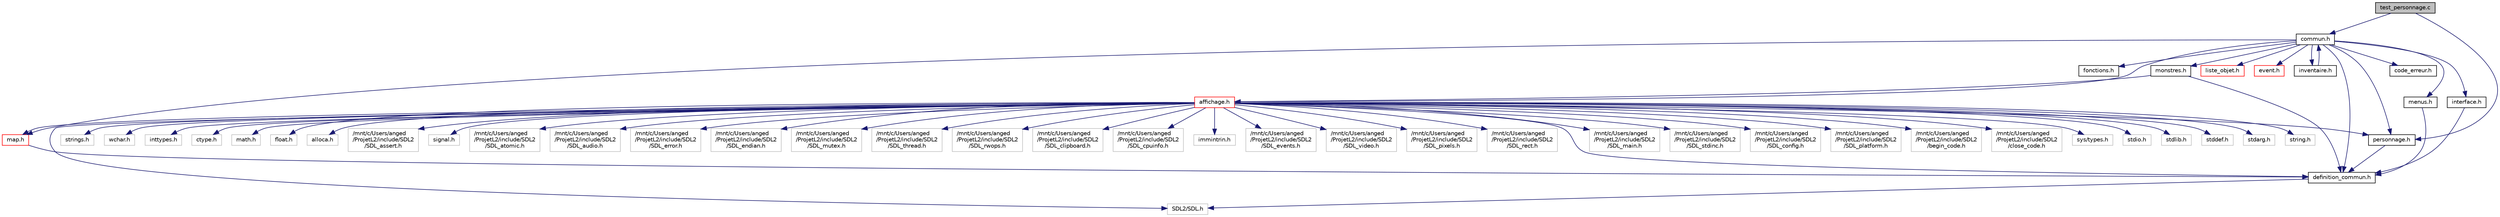 digraph "test_personnage.c"
{
 // LATEX_PDF_SIZE
  edge [fontname="Helvetica",fontsize="10",labelfontname="Helvetica",labelfontsize="10"];
  node [fontname="Helvetica",fontsize="10",shape=record];
  Node1 [label="test_personnage.c",height=0.2,width=0.4,color="black", fillcolor="grey75", style="filled", fontcolor="black",tooltip=" "];
  Node1 -> Node2 [color="midnightblue",fontsize="10",style="solid"];
  Node2 [label="commun.h",height=0.2,width=0.4,color="black", fillcolor="white", style="filled",URL="$d1/d0f/commun_8h.html",tooltip=" "];
  Node2 -> Node3 [color="midnightblue",fontsize="10",style="solid"];
  Node3 [label="code_erreur.h",height=0.2,width=0.4,color="black", fillcolor="white", style="filled",URL="$da/de9/code__erreur_8h.html",tooltip="Fichier contenant les codes d'erreur du programme."];
  Node2 -> Node4 [color="midnightblue",fontsize="10",style="solid"];
  Node4 [label="definition_commun.h",height=0.2,width=0.4,color="black", fillcolor="white", style="filled",URL="$d1/daa/definition__commun_8h.html",tooltip="Contient toutes les définitions communes à tout les fichiers."];
  Node4 -> Node5 [color="midnightblue",fontsize="10",style="solid"];
  Node5 [label="SDL2/SDL.h",height=0.2,width=0.4,color="grey75", fillcolor="white", style="filled",tooltip=" "];
  Node2 -> Node6 [color="midnightblue",fontsize="10",style="solid"];
  Node6 [label="fonctions.h",height=0.2,width=0.4,color="black", fillcolor="white", style="filled",URL="$d4/d78/fonctions_8h.html",tooltip="Fichier qui contient les définitions de toutes les fonctions."];
  Node2 -> Node7 [color="midnightblue",fontsize="10",style="solid"];
  Node7 [label="monstres.h",height=0.2,width=0.4,color="black", fillcolor="white", style="filled",URL="$d0/d1f/monstres_8h.html",tooltip=" "];
  Node7 -> Node4 [color="midnightblue",fontsize="10",style="solid"];
  Node7 -> Node8 [color="midnightblue",fontsize="10",style="solid"];
  Node8 [label="affichage.h",height=0.2,width=0.4,color="red", fillcolor="white", style="filled",URL="$d5/dae/affichage_8h.html",tooltip=" "];
  Node8 -> Node5 [color="midnightblue",fontsize="10",style="solid"];
  Node8 -> Node9 [color="midnightblue",fontsize="10",style="solid"];
  Node9 [label="/mnt/c/Users/anged\l/ProjetL2/include/SDL2\l/SDL_main.h",height=0.2,width=0.4,color="grey75", fillcolor="white", style="filled",tooltip=" "];
  Node8 -> Node10 [color="midnightblue",fontsize="10",style="solid"];
  Node10 [label="/mnt/c/Users/anged\l/ProjetL2/include/SDL2\l/SDL_stdinc.h",height=0.2,width=0.4,color="grey75", fillcolor="white", style="filled",tooltip=" "];
  Node8 -> Node11 [color="midnightblue",fontsize="10",style="solid"];
  Node11 [label="/mnt/c/Users/anged\l/ProjetL2/include/SDL2\l/SDL_config.h",height=0.2,width=0.4,color="grey75", fillcolor="white", style="filled",tooltip=" "];
  Node8 -> Node12 [color="midnightblue",fontsize="10",style="solid"];
  Node12 [label="/mnt/c/Users/anged\l/ProjetL2/include/SDL2\l/SDL_platform.h",height=0.2,width=0.4,color="grey75", fillcolor="white", style="filled",tooltip=" "];
  Node8 -> Node13 [color="midnightblue",fontsize="10",style="solid"];
  Node13 [label="/mnt/c/Users/anged\l/ProjetL2/include/SDL2\l/begin_code.h",height=0.2,width=0.4,color="grey75", fillcolor="white", style="filled",tooltip=" "];
  Node8 -> Node14 [color="midnightblue",fontsize="10",style="solid"];
  Node14 [label="/mnt/c/Users/anged\l/ProjetL2/include/SDL2\l/close_code.h",height=0.2,width=0.4,color="grey75", fillcolor="white", style="filled",tooltip=" "];
  Node8 -> Node15 [color="midnightblue",fontsize="10",style="solid"];
  Node15 [label="sys/types.h",height=0.2,width=0.4,color="grey75", fillcolor="white", style="filled",tooltip=" "];
  Node8 -> Node16 [color="midnightblue",fontsize="10",style="solid"];
  Node16 [label="stdio.h",height=0.2,width=0.4,color="grey75", fillcolor="white", style="filled",tooltip=" "];
  Node8 -> Node17 [color="midnightblue",fontsize="10",style="solid"];
  Node17 [label="stdlib.h",height=0.2,width=0.4,color="grey75", fillcolor="white", style="filled",tooltip=" "];
  Node8 -> Node18 [color="midnightblue",fontsize="10",style="solid"];
  Node18 [label="stddef.h",height=0.2,width=0.4,color="grey75", fillcolor="white", style="filled",tooltip=" "];
  Node8 -> Node19 [color="midnightblue",fontsize="10",style="solid"];
  Node19 [label="stdarg.h",height=0.2,width=0.4,color="grey75", fillcolor="white", style="filled",tooltip=" "];
  Node8 -> Node20 [color="midnightblue",fontsize="10",style="solid"];
  Node20 [label="string.h",height=0.2,width=0.4,color="grey75", fillcolor="white", style="filled",tooltip=" "];
  Node8 -> Node21 [color="midnightblue",fontsize="10",style="solid"];
  Node21 [label="strings.h",height=0.2,width=0.4,color="grey75", fillcolor="white", style="filled",tooltip=" "];
  Node8 -> Node22 [color="midnightblue",fontsize="10",style="solid"];
  Node22 [label="wchar.h",height=0.2,width=0.4,color="grey75", fillcolor="white", style="filled",tooltip=" "];
  Node8 -> Node23 [color="midnightblue",fontsize="10",style="solid"];
  Node23 [label="inttypes.h",height=0.2,width=0.4,color="grey75", fillcolor="white", style="filled",tooltip=" "];
  Node8 -> Node24 [color="midnightblue",fontsize="10",style="solid"];
  Node24 [label="ctype.h",height=0.2,width=0.4,color="grey75", fillcolor="white", style="filled",tooltip=" "];
  Node8 -> Node25 [color="midnightblue",fontsize="10",style="solid"];
  Node25 [label="math.h",height=0.2,width=0.4,color="grey75", fillcolor="white", style="filled",tooltip=" "];
  Node8 -> Node26 [color="midnightblue",fontsize="10",style="solid"];
  Node26 [label="float.h",height=0.2,width=0.4,color="grey75", fillcolor="white", style="filled",tooltip=" "];
  Node8 -> Node27 [color="midnightblue",fontsize="10",style="solid"];
  Node27 [label="alloca.h",height=0.2,width=0.4,color="grey75", fillcolor="white", style="filled",tooltip=" "];
  Node8 -> Node28 [color="midnightblue",fontsize="10",style="solid"];
  Node28 [label="/mnt/c/Users/anged\l/ProjetL2/include/SDL2\l/SDL_assert.h",height=0.2,width=0.4,color="grey75", fillcolor="white", style="filled",tooltip=" "];
  Node8 -> Node29 [color="midnightblue",fontsize="10",style="solid"];
  Node29 [label="signal.h",height=0.2,width=0.4,color="grey75", fillcolor="white", style="filled",tooltip=" "];
  Node8 -> Node30 [color="midnightblue",fontsize="10",style="solid"];
  Node30 [label="/mnt/c/Users/anged\l/ProjetL2/include/SDL2\l/SDL_atomic.h",height=0.2,width=0.4,color="grey75", fillcolor="white", style="filled",tooltip=" "];
  Node8 -> Node31 [color="midnightblue",fontsize="10",style="solid"];
  Node31 [label="/mnt/c/Users/anged\l/ProjetL2/include/SDL2\l/SDL_audio.h",height=0.2,width=0.4,color="grey75", fillcolor="white", style="filled",tooltip=" "];
  Node8 -> Node32 [color="midnightblue",fontsize="10",style="solid"];
  Node32 [label="/mnt/c/Users/anged\l/ProjetL2/include/SDL2\l/SDL_error.h",height=0.2,width=0.4,color="grey75", fillcolor="white", style="filled",tooltip=" "];
  Node8 -> Node33 [color="midnightblue",fontsize="10",style="solid"];
  Node33 [label="/mnt/c/Users/anged\l/ProjetL2/include/SDL2\l/SDL_endian.h",height=0.2,width=0.4,color="grey75", fillcolor="white", style="filled",tooltip=" "];
  Node8 -> Node34 [color="midnightblue",fontsize="10",style="solid"];
  Node34 [label="/mnt/c/Users/anged\l/ProjetL2/include/SDL2\l/SDL_mutex.h",height=0.2,width=0.4,color="grey75", fillcolor="white", style="filled",tooltip=" "];
  Node8 -> Node35 [color="midnightblue",fontsize="10",style="solid"];
  Node35 [label="/mnt/c/Users/anged\l/ProjetL2/include/SDL2\l/SDL_thread.h",height=0.2,width=0.4,color="grey75", fillcolor="white", style="filled",tooltip=" "];
  Node8 -> Node36 [color="midnightblue",fontsize="10",style="solid"];
  Node36 [label="/mnt/c/Users/anged\l/ProjetL2/include/SDL2\l/SDL_rwops.h",height=0.2,width=0.4,color="grey75", fillcolor="white", style="filled",tooltip=" "];
  Node8 -> Node37 [color="midnightblue",fontsize="10",style="solid"];
  Node37 [label="/mnt/c/Users/anged\l/ProjetL2/include/SDL2\l/SDL_clipboard.h",height=0.2,width=0.4,color="grey75", fillcolor="white", style="filled",tooltip=" "];
  Node8 -> Node38 [color="midnightblue",fontsize="10",style="solid"];
  Node38 [label="/mnt/c/Users/anged\l/ProjetL2/include/SDL2\l/SDL_cpuinfo.h",height=0.2,width=0.4,color="grey75", fillcolor="white", style="filled",tooltip=" "];
  Node8 -> Node39 [color="midnightblue",fontsize="10",style="solid"];
  Node39 [label="immintrin.h",height=0.2,width=0.4,color="grey75", fillcolor="white", style="filled",tooltip=" "];
  Node8 -> Node40 [color="midnightblue",fontsize="10",style="solid"];
  Node40 [label="/mnt/c/Users/anged\l/ProjetL2/include/SDL2\l/SDL_events.h",height=0.2,width=0.4,color="grey75", fillcolor="white", style="filled",tooltip=" "];
  Node8 -> Node41 [color="midnightblue",fontsize="10",style="solid"];
  Node41 [label="/mnt/c/Users/anged\l/ProjetL2/include/SDL2\l/SDL_video.h",height=0.2,width=0.4,color="grey75", fillcolor="white", style="filled",tooltip=" "];
  Node8 -> Node42 [color="midnightblue",fontsize="10",style="solid"];
  Node42 [label="/mnt/c/Users/anged\l/ProjetL2/include/SDL2\l/SDL_pixels.h",height=0.2,width=0.4,color="grey75", fillcolor="white", style="filled",tooltip=" "];
  Node8 -> Node43 [color="midnightblue",fontsize="10",style="solid"];
  Node43 [label="/mnt/c/Users/anged\l/ProjetL2/include/SDL2\l/SDL_rect.h",height=0.2,width=0.4,color="grey75", fillcolor="white", style="filled",tooltip=" "];
  Node8 -> Node4 [color="midnightblue",fontsize="10",style="solid"];
  Node8 -> Node73 [color="midnightblue",fontsize="10",style="solid"];
  Node73 [label="map.h",height=0.2,width=0.4,color="red", fillcolor="white", style="filled",URL="$dc/db7/map_8h.html",tooltip="Le fichier contient les définitions des fonctions de gestion de la map."];
  Node73 -> Node4 [color="midnightblue",fontsize="10",style="solid"];
  Node8 -> Node74 [color="midnightblue",fontsize="10",style="solid"];
  Node74 [label="personnage.h",height=0.2,width=0.4,color="black", fillcolor="white", style="filled",URL="$d2/d2f/personnage_8h.html",tooltip="Fichier contenant toutes les définitions concernant le personnage."];
  Node74 -> Node4 [color="midnightblue",fontsize="10",style="solid"];
  Node2 -> Node74 [color="midnightblue",fontsize="10",style="solid"];
  Node2 -> Node8 [color="midnightblue",fontsize="10",style="solid"];
  Node2 -> Node75 [color="midnightblue",fontsize="10",style="solid"];
  Node75 [label="liste_objet.h",height=0.2,width=0.4,color="red", fillcolor="white", style="filled",URL="$d7/d64/liste__objet_8h.html",tooltip="Fichier contenant toutes les définitions concernant les listes d'objets."];
  Node2 -> Node77 [color="midnightblue",fontsize="10",style="solid"];
  Node77 [label="event.h",height=0.2,width=0.4,color="red", fillcolor="white", style="filled",URL="$dd/d20/event_8h.html",tooltip=" "];
  Node2 -> Node79 [color="midnightblue",fontsize="10",style="solid"];
  Node79 [label="inventaire.h",height=0.2,width=0.4,color="black", fillcolor="white", style="filled",URL="$d2/d9f/inventaire_8h.html",tooltip=" "];
  Node79 -> Node2 [color="midnightblue",fontsize="10",style="solid"];
  Node2 -> Node80 [color="midnightblue",fontsize="10",style="solid"];
  Node80 [label="menus.h",height=0.2,width=0.4,color="black", fillcolor="white", style="filled",URL="$d6/d46/menus_8h.html",tooltip=" "];
  Node80 -> Node4 [color="midnightblue",fontsize="10",style="solid"];
  Node2 -> Node73 [color="midnightblue",fontsize="10",style="solid"];
  Node2 -> Node81 [color="midnightblue",fontsize="10",style="solid"];
  Node81 [label="interface.h",height=0.2,width=0.4,color="black", fillcolor="white", style="filled",URL="$d4/da9/interface_8h.html",tooltip=" "];
  Node81 -> Node4 [color="midnightblue",fontsize="10",style="solid"];
  Node1 -> Node74 [color="midnightblue",fontsize="10",style="solid"];
}
